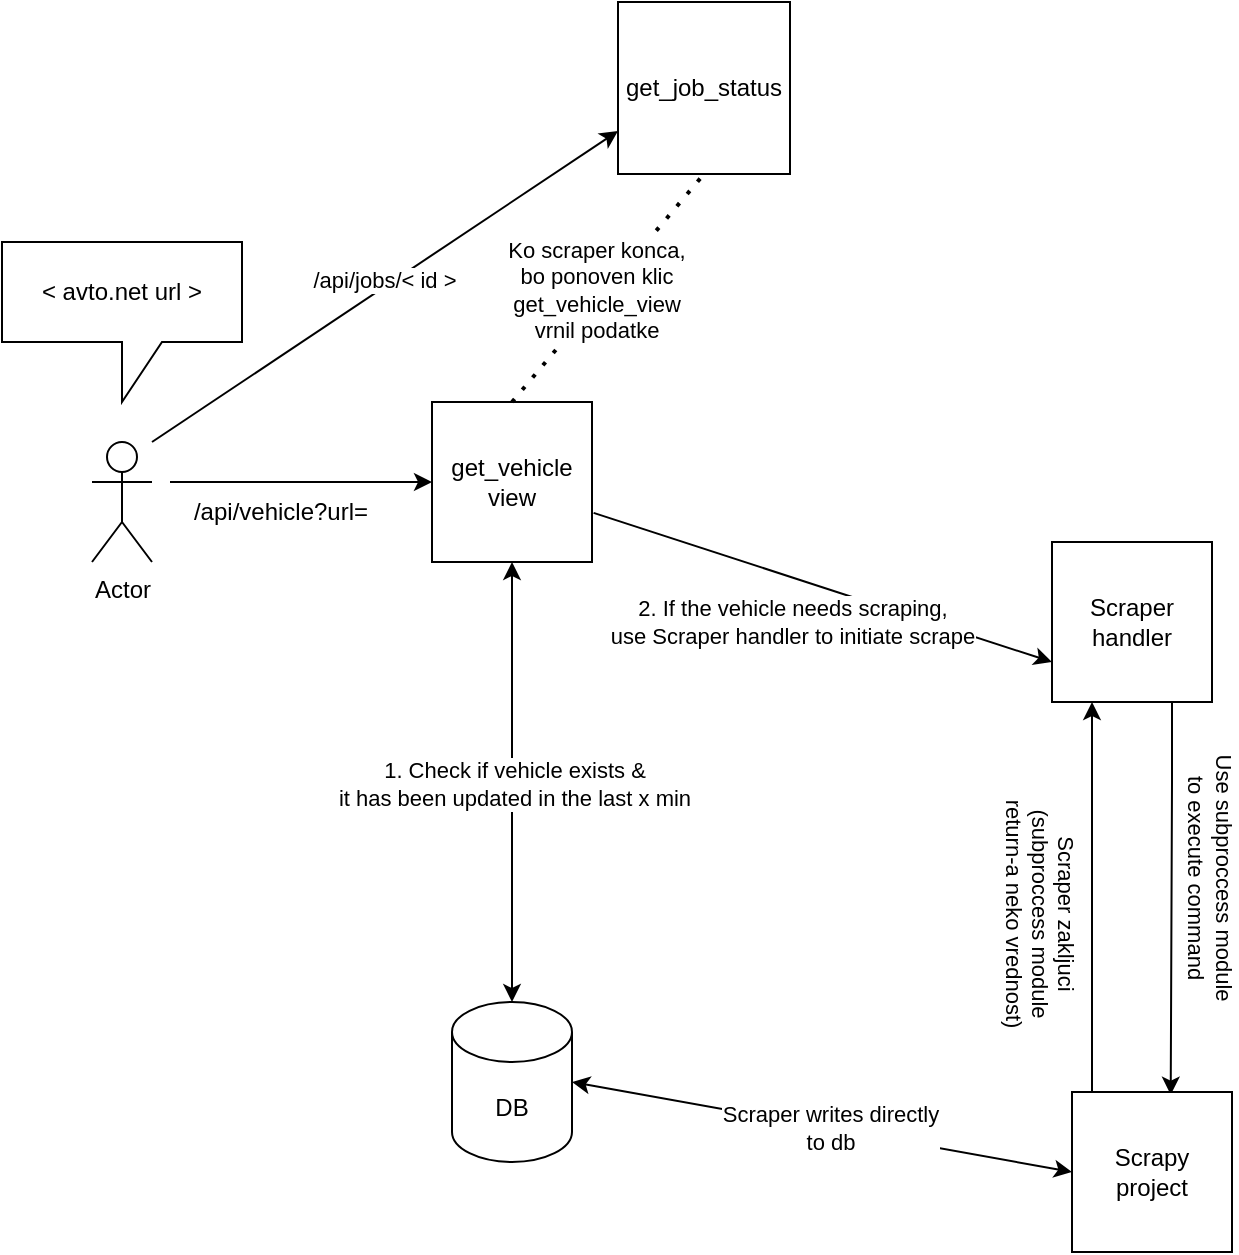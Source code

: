 <mxfile version="24.9.3">
  <diagram name="Page-1" id="v0LKuzYFnmjtAsJau-sU">
    <mxGraphModel dx="1931" dy="1577" grid="1" gridSize="10" guides="1" tooltips="1" connect="1" arrows="1" fold="1" page="1" pageScale="1" pageWidth="827" pageHeight="1169" math="0" shadow="0">
      <root>
        <mxCell id="0" />
        <mxCell id="1" parent="0" />
        <mxCell id="MTgvpF7t2lDiuaN47-wz-1" value="Actor" style="shape=umlActor;verticalLabelPosition=bottom;verticalAlign=top;html=1;outlineConnect=0;" vertex="1" parent="1">
          <mxGeometry x="151" y="410" width="30" height="60" as="geometry" />
        </mxCell>
        <mxCell id="MTgvpF7t2lDiuaN47-wz-3" value="" style="endArrow=classic;html=1;rounded=0;" edge="1" parent="1">
          <mxGeometry width="50" height="50" relative="1" as="geometry">
            <mxPoint x="190" y="430" as="sourcePoint" />
            <mxPoint x="321" y="430" as="targetPoint" />
          </mxGeometry>
        </mxCell>
        <mxCell id="MTgvpF7t2lDiuaN47-wz-4" value="&amp;lt; avto.net url &amp;gt;" style="shape=callout;whiteSpace=wrap;html=1;perimeter=calloutPerimeter;" vertex="1" parent="1">
          <mxGeometry x="106" y="310" width="120" height="80" as="geometry" />
        </mxCell>
        <mxCell id="MTgvpF7t2lDiuaN47-wz-5" value="/api/vehicle?url=" style="text;html=1;align=center;verticalAlign=middle;resizable=0;points=[];autosize=1;strokeColor=none;fillColor=none;" vertex="1" parent="1">
          <mxGeometry x="190" y="430" width="110" height="30" as="geometry" />
        </mxCell>
        <mxCell id="MTgvpF7t2lDiuaN47-wz-19" style="edgeStyle=orthogonalEdgeStyle;rounded=0;orthogonalLoop=1;jettySize=auto;html=1;exitX=1;exitY=0.25;exitDx=0;exitDy=0;" edge="1" parent="1" source="MTgvpF7t2lDiuaN47-wz-6">
          <mxGeometry relative="1" as="geometry">
            <mxPoint x="401.069" y="409.69" as="targetPoint" />
          </mxGeometry>
        </mxCell>
        <mxCell id="MTgvpF7t2lDiuaN47-wz-6" value="get_vehicle&lt;div&gt;view&lt;/div&gt;" style="whiteSpace=wrap;html=1;aspect=fixed;" vertex="1" parent="1">
          <mxGeometry x="321" y="390" width="80" height="80" as="geometry" />
        </mxCell>
        <mxCell id="MTgvpF7t2lDiuaN47-wz-7" value="DB" style="shape=cylinder3;whiteSpace=wrap;html=1;boundedLbl=1;backgroundOutline=1;size=15;" vertex="1" parent="1">
          <mxGeometry x="331" y="690" width="60" height="80" as="geometry" />
        </mxCell>
        <mxCell id="MTgvpF7t2lDiuaN47-wz-8" value="" style="endArrow=classic;startArrow=classic;html=1;rounded=0;exitX=0.5;exitY=1;exitDx=0;exitDy=0;" edge="1" parent="1" source="MTgvpF7t2lDiuaN47-wz-6" target="MTgvpF7t2lDiuaN47-wz-7">
          <mxGeometry width="50" height="50" relative="1" as="geometry">
            <mxPoint x="461" y="420" as="sourcePoint" />
            <mxPoint x="511" y="370" as="targetPoint" />
          </mxGeometry>
        </mxCell>
        <mxCell id="MTgvpF7t2lDiuaN47-wz-9" value="1. Check if vehicle exists &amp;amp;&lt;div&gt;it has been updated in the last x min&lt;/div&gt;" style="edgeLabel;html=1;align=center;verticalAlign=middle;resizable=0;points=[];" vertex="1" connectable="0" parent="MTgvpF7t2lDiuaN47-wz-8">
          <mxGeometry x="0.008" y="1" relative="1" as="geometry">
            <mxPoint as="offset" />
          </mxGeometry>
        </mxCell>
        <mxCell id="MTgvpF7t2lDiuaN47-wz-17" style="edgeStyle=orthogonalEdgeStyle;rounded=0;orthogonalLoop=1;jettySize=auto;html=1;exitX=0.5;exitY=1;exitDx=0;exitDy=0;entryX=0.617;entryY=0.017;entryDx=0;entryDy=0;entryPerimeter=0;" edge="1" parent="1" target="MTgvpF7t2lDiuaN47-wz-15">
          <mxGeometry relative="1" as="geometry">
            <mxPoint x="691" y="540" as="sourcePoint" />
            <mxPoint x="691" y="690.0" as="targetPoint" />
            <Array as="points">
              <mxPoint x="691" y="580" />
              <mxPoint x="690" y="580" />
            </Array>
          </mxGeometry>
        </mxCell>
        <mxCell id="MTgvpF7t2lDiuaN47-wz-18" value="Use subproccess module&lt;div&gt;to execute command&lt;/div&gt;" style="edgeLabel;html=1;align=center;verticalAlign=middle;resizable=0;points=[];rotation=90;" vertex="1" connectable="0" parent="MTgvpF7t2lDiuaN47-wz-17">
          <mxGeometry x="-0.108" y="1" relative="1" as="geometry">
            <mxPoint x="19" as="offset" />
          </mxGeometry>
        </mxCell>
        <mxCell id="MTgvpF7t2lDiuaN47-wz-11" value="Scraper handler" style="whiteSpace=wrap;html=1;aspect=fixed;" vertex="1" parent="1">
          <mxGeometry x="631" y="460" width="80" height="80" as="geometry" />
        </mxCell>
        <mxCell id="MTgvpF7t2lDiuaN47-wz-12" value="" style="endArrow=classic;html=1;rounded=0;exitX=1.01;exitY=0.693;exitDx=0;exitDy=0;entryX=0;entryY=0.75;entryDx=0;entryDy=0;exitPerimeter=0;" edge="1" parent="1" source="MTgvpF7t2lDiuaN47-wz-6" target="MTgvpF7t2lDiuaN47-wz-11">
          <mxGeometry width="50" height="50" relative="1" as="geometry">
            <mxPoint x="501" y="520" as="sourcePoint" />
            <mxPoint x="551" y="470" as="targetPoint" />
          </mxGeometry>
        </mxCell>
        <mxCell id="MTgvpF7t2lDiuaN47-wz-13" value="2. If the vehicle needs scraping,&lt;div&gt;use Scraper handler to initiate scrape&lt;/div&gt;" style="edgeLabel;html=1;align=center;verticalAlign=middle;resizable=0;points=[];" vertex="1" connectable="0" parent="MTgvpF7t2lDiuaN47-wz-12">
          <mxGeometry x="-0.064" y="-1" relative="1" as="geometry">
            <mxPoint x="-8" y="18" as="offset" />
          </mxGeometry>
        </mxCell>
        <mxCell id="MTgvpF7t2lDiuaN47-wz-23" style="edgeStyle=orthogonalEdgeStyle;rounded=0;orthogonalLoop=1;jettySize=auto;html=1;exitX=0.25;exitY=0;exitDx=0;exitDy=0;entryX=0.25;entryY=1;entryDx=0;entryDy=0;" edge="1" parent="1" source="MTgvpF7t2lDiuaN47-wz-15" target="MTgvpF7t2lDiuaN47-wz-11">
          <mxGeometry relative="1" as="geometry">
            <Array as="points">
              <mxPoint x="651" y="735" />
            </Array>
          </mxGeometry>
        </mxCell>
        <mxCell id="MTgvpF7t2lDiuaN47-wz-24" value="Scraper zakljuci&lt;div&gt;&lt;div&gt;(subproccess module&lt;/div&gt;&lt;div&gt;return-a neko vrednost)&lt;/div&gt;&lt;/div&gt;" style="edgeLabel;html=1;align=center;verticalAlign=middle;resizable=0;points=[];rotation=90;" vertex="1" connectable="0" parent="MTgvpF7t2lDiuaN47-wz-23">
          <mxGeometry x="-0.025" y="-1" relative="1" as="geometry">
            <mxPoint x="-27" as="offset" />
          </mxGeometry>
        </mxCell>
        <mxCell id="MTgvpF7t2lDiuaN47-wz-15" value="Scrapy&lt;div&gt;project&lt;br&gt;&lt;/div&gt;" style="whiteSpace=wrap;html=1;aspect=fixed;" vertex="1" parent="1">
          <mxGeometry x="641" y="735" width="80" height="80" as="geometry" />
        </mxCell>
        <mxCell id="MTgvpF7t2lDiuaN47-wz-20" value="" style="endArrow=classic;startArrow=classic;html=1;rounded=0;entryX=0;entryY=0.5;entryDx=0;entryDy=0;exitX=1;exitY=0.5;exitDx=0;exitDy=0;exitPerimeter=0;" edge="1" parent="1" source="MTgvpF7t2lDiuaN47-wz-7" target="MTgvpF7t2lDiuaN47-wz-15">
          <mxGeometry width="50" height="50" relative="1" as="geometry">
            <mxPoint x="551" y="770" as="sourcePoint" />
            <mxPoint x="601" y="720" as="targetPoint" />
          </mxGeometry>
        </mxCell>
        <mxCell id="MTgvpF7t2lDiuaN47-wz-22" value="Scraper writes directly&lt;div&gt;to db&lt;/div&gt;" style="edgeLabel;html=1;align=center;verticalAlign=middle;resizable=0;points=[];" vertex="1" connectable="0" parent="MTgvpF7t2lDiuaN47-wz-20">
          <mxGeometry x="0.032" relative="1" as="geometry">
            <mxPoint as="offset" />
          </mxGeometry>
        </mxCell>
        <mxCell id="MTgvpF7t2lDiuaN47-wz-32" value="get_job_status" style="whiteSpace=wrap;html=1;aspect=fixed;" vertex="1" parent="1">
          <mxGeometry x="414" y="190" width="86" height="86" as="geometry" />
        </mxCell>
        <mxCell id="MTgvpF7t2lDiuaN47-wz-34" value="" style="endArrow=classic;html=1;rounded=0;exitX=0.75;exitY=0.1;exitDx=0;exitDy=0;exitPerimeter=0;entryX=0;entryY=0.75;entryDx=0;entryDy=0;" edge="1" parent="1" target="MTgvpF7t2lDiuaN47-wz-32">
          <mxGeometry width="50" height="50" relative="1" as="geometry">
            <mxPoint x="181" y="410" as="sourcePoint" />
            <mxPoint x="298.5" y="334" as="targetPoint" />
          </mxGeometry>
        </mxCell>
        <mxCell id="MTgvpF7t2lDiuaN47-wz-36" value="/api/jobs/&amp;lt; id &amp;gt;" style="edgeLabel;html=1;align=center;verticalAlign=middle;resizable=0;points=[];" vertex="1" connectable="0" parent="MTgvpF7t2lDiuaN47-wz-34">
          <mxGeometry x="0.008" y="3" relative="1" as="geometry">
            <mxPoint as="offset" />
          </mxGeometry>
        </mxCell>
        <mxCell id="MTgvpF7t2lDiuaN47-wz-37" value="" style="endArrow=none;dashed=1;html=1;dashPattern=1 3;strokeWidth=2;rounded=0;exitX=0.5;exitY=0;exitDx=0;exitDy=0;entryX=0.5;entryY=1;entryDx=0;entryDy=0;" edge="1" parent="1" source="MTgvpF7t2lDiuaN47-wz-6" target="MTgvpF7t2lDiuaN47-wz-32">
          <mxGeometry width="50" height="50" relative="1" as="geometry">
            <mxPoint x="401" y="330" as="sourcePoint" />
            <mxPoint x="451" y="280" as="targetPoint" />
          </mxGeometry>
        </mxCell>
        <mxCell id="MTgvpF7t2lDiuaN47-wz-38" value="Ko scraper konca,&lt;div&gt;bo ponoven klic&lt;/div&gt;&lt;div&gt;get_vehicle_view&lt;/div&gt;&lt;div&gt;vrnil podatke&lt;/div&gt;" style="edgeLabel;html=1;align=center;verticalAlign=middle;resizable=0;points=[];" vertex="1" connectable="0" parent="MTgvpF7t2lDiuaN47-wz-37">
          <mxGeometry x="0.196" y="3" relative="1" as="geometry">
            <mxPoint x="-13" y="14" as="offset" />
          </mxGeometry>
        </mxCell>
      </root>
    </mxGraphModel>
  </diagram>
</mxfile>
